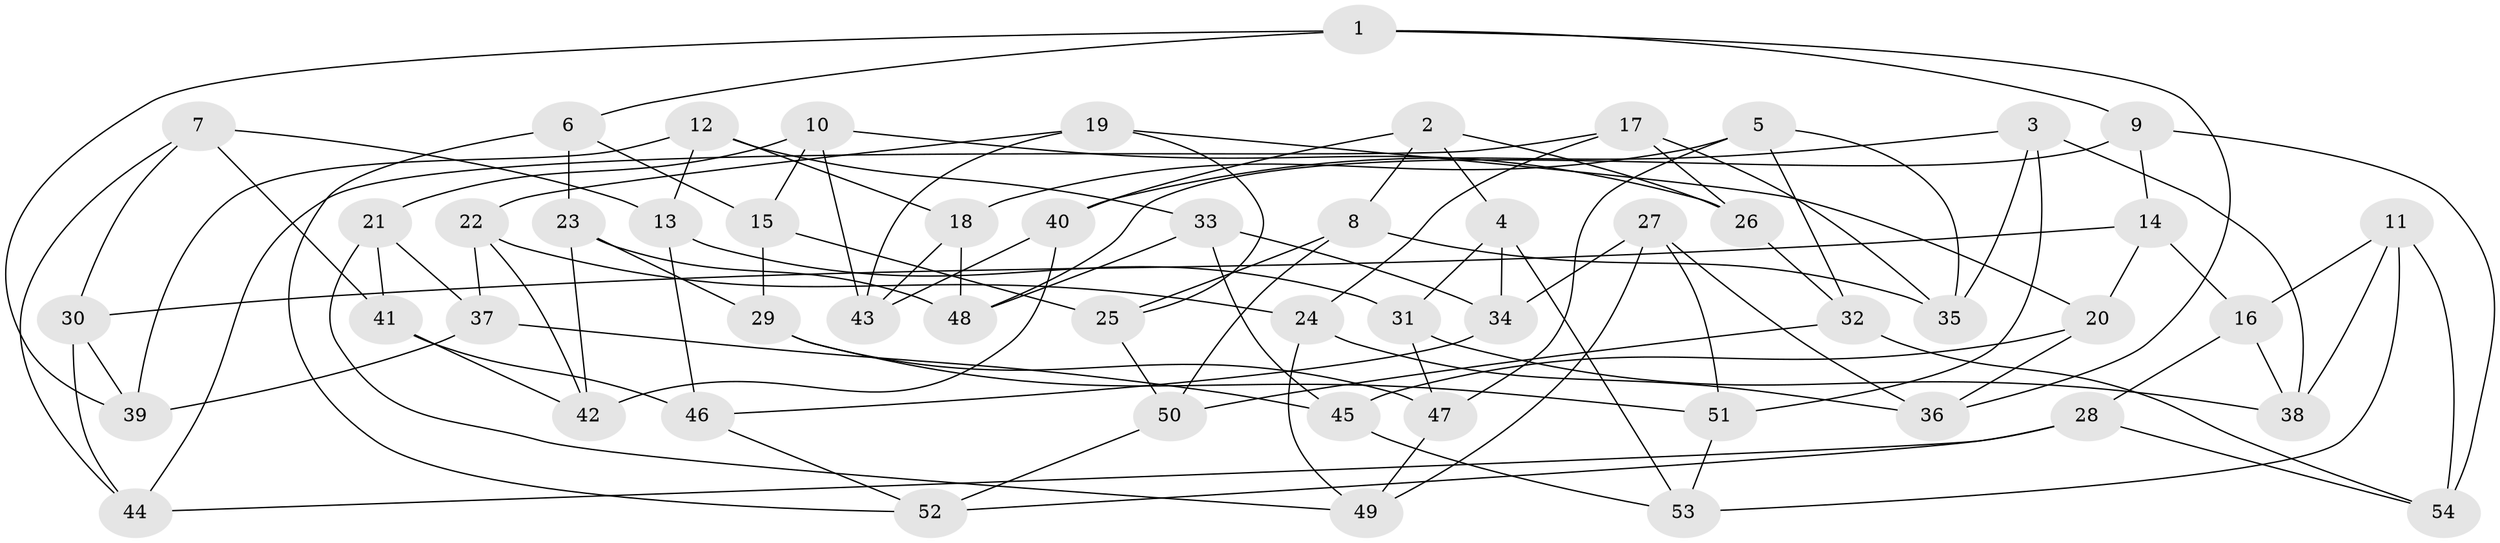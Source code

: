 // Generated by graph-tools (version 1.1) at 2025/58/03/09/25 04:58:25]
// undirected, 54 vertices, 108 edges
graph export_dot {
graph [start="1"]
  node [color=gray90,style=filled];
  1;
  2;
  3;
  4;
  5;
  6;
  7;
  8;
  9;
  10;
  11;
  12;
  13;
  14;
  15;
  16;
  17;
  18;
  19;
  20;
  21;
  22;
  23;
  24;
  25;
  26;
  27;
  28;
  29;
  30;
  31;
  32;
  33;
  34;
  35;
  36;
  37;
  38;
  39;
  40;
  41;
  42;
  43;
  44;
  45;
  46;
  47;
  48;
  49;
  50;
  51;
  52;
  53;
  54;
  1 -- 6;
  1 -- 39;
  1 -- 36;
  1 -- 9;
  2 -- 4;
  2 -- 8;
  2 -- 40;
  2 -- 26;
  3 -- 38;
  3 -- 51;
  3 -- 40;
  3 -- 35;
  4 -- 34;
  4 -- 53;
  4 -- 31;
  5 -- 47;
  5 -- 35;
  5 -- 32;
  5 -- 18;
  6 -- 23;
  6 -- 15;
  6 -- 52;
  7 -- 13;
  7 -- 30;
  7 -- 44;
  7 -- 41;
  8 -- 25;
  8 -- 50;
  8 -- 35;
  9 -- 14;
  9 -- 48;
  9 -- 54;
  10 -- 15;
  10 -- 43;
  10 -- 26;
  10 -- 21;
  11 -- 54;
  11 -- 16;
  11 -- 53;
  11 -- 38;
  12 -- 33;
  12 -- 39;
  12 -- 18;
  12 -- 13;
  13 -- 46;
  13 -- 31;
  14 -- 16;
  14 -- 20;
  14 -- 30;
  15 -- 25;
  15 -- 29;
  16 -- 38;
  16 -- 28;
  17 -- 44;
  17 -- 24;
  17 -- 35;
  17 -- 26;
  18 -- 48;
  18 -- 43;
  19 -- 22;
  19 -- 20;
  19 -- 43;
  19 -- 25;
  20 -- 36;
  20 -- 45;
  21 -- 49;
  21 -- 41;
  21 -- 37;
  22 -- 24;
  22 -- 42;
  22 -- 37;
  23 -- 42;
  23 -- 29;
  23 -- 48;
  24 -- 49;
  24 -- 36;
  25 -- 50;
  26 -- 32;
  27 -- 34;
  27 -- 36;
  27 -- 49;
  27 -- 51;
  28 -- 52;
  28 -- 54;
  28 -- 44;
  29 -- 51;
  29 -- 47;
  30 -- 44;
  30 -- 39;
  31 -- 47;
  31 -- 38;
  32 -- 50;
  32 -- 54;
  33 -- 48;
  33 -- 45;
  33 -- 34;
  34 -- 46;
  37 -- 39;
  37 -- 45;
  40 -- 43;
  40 -- 42;
  41 -- 42;
  41 -- 46;
  45 -- 53;
  46 -- 52;
  47 -- 49;
  50 -- 52;
  51 -- 53;
}

